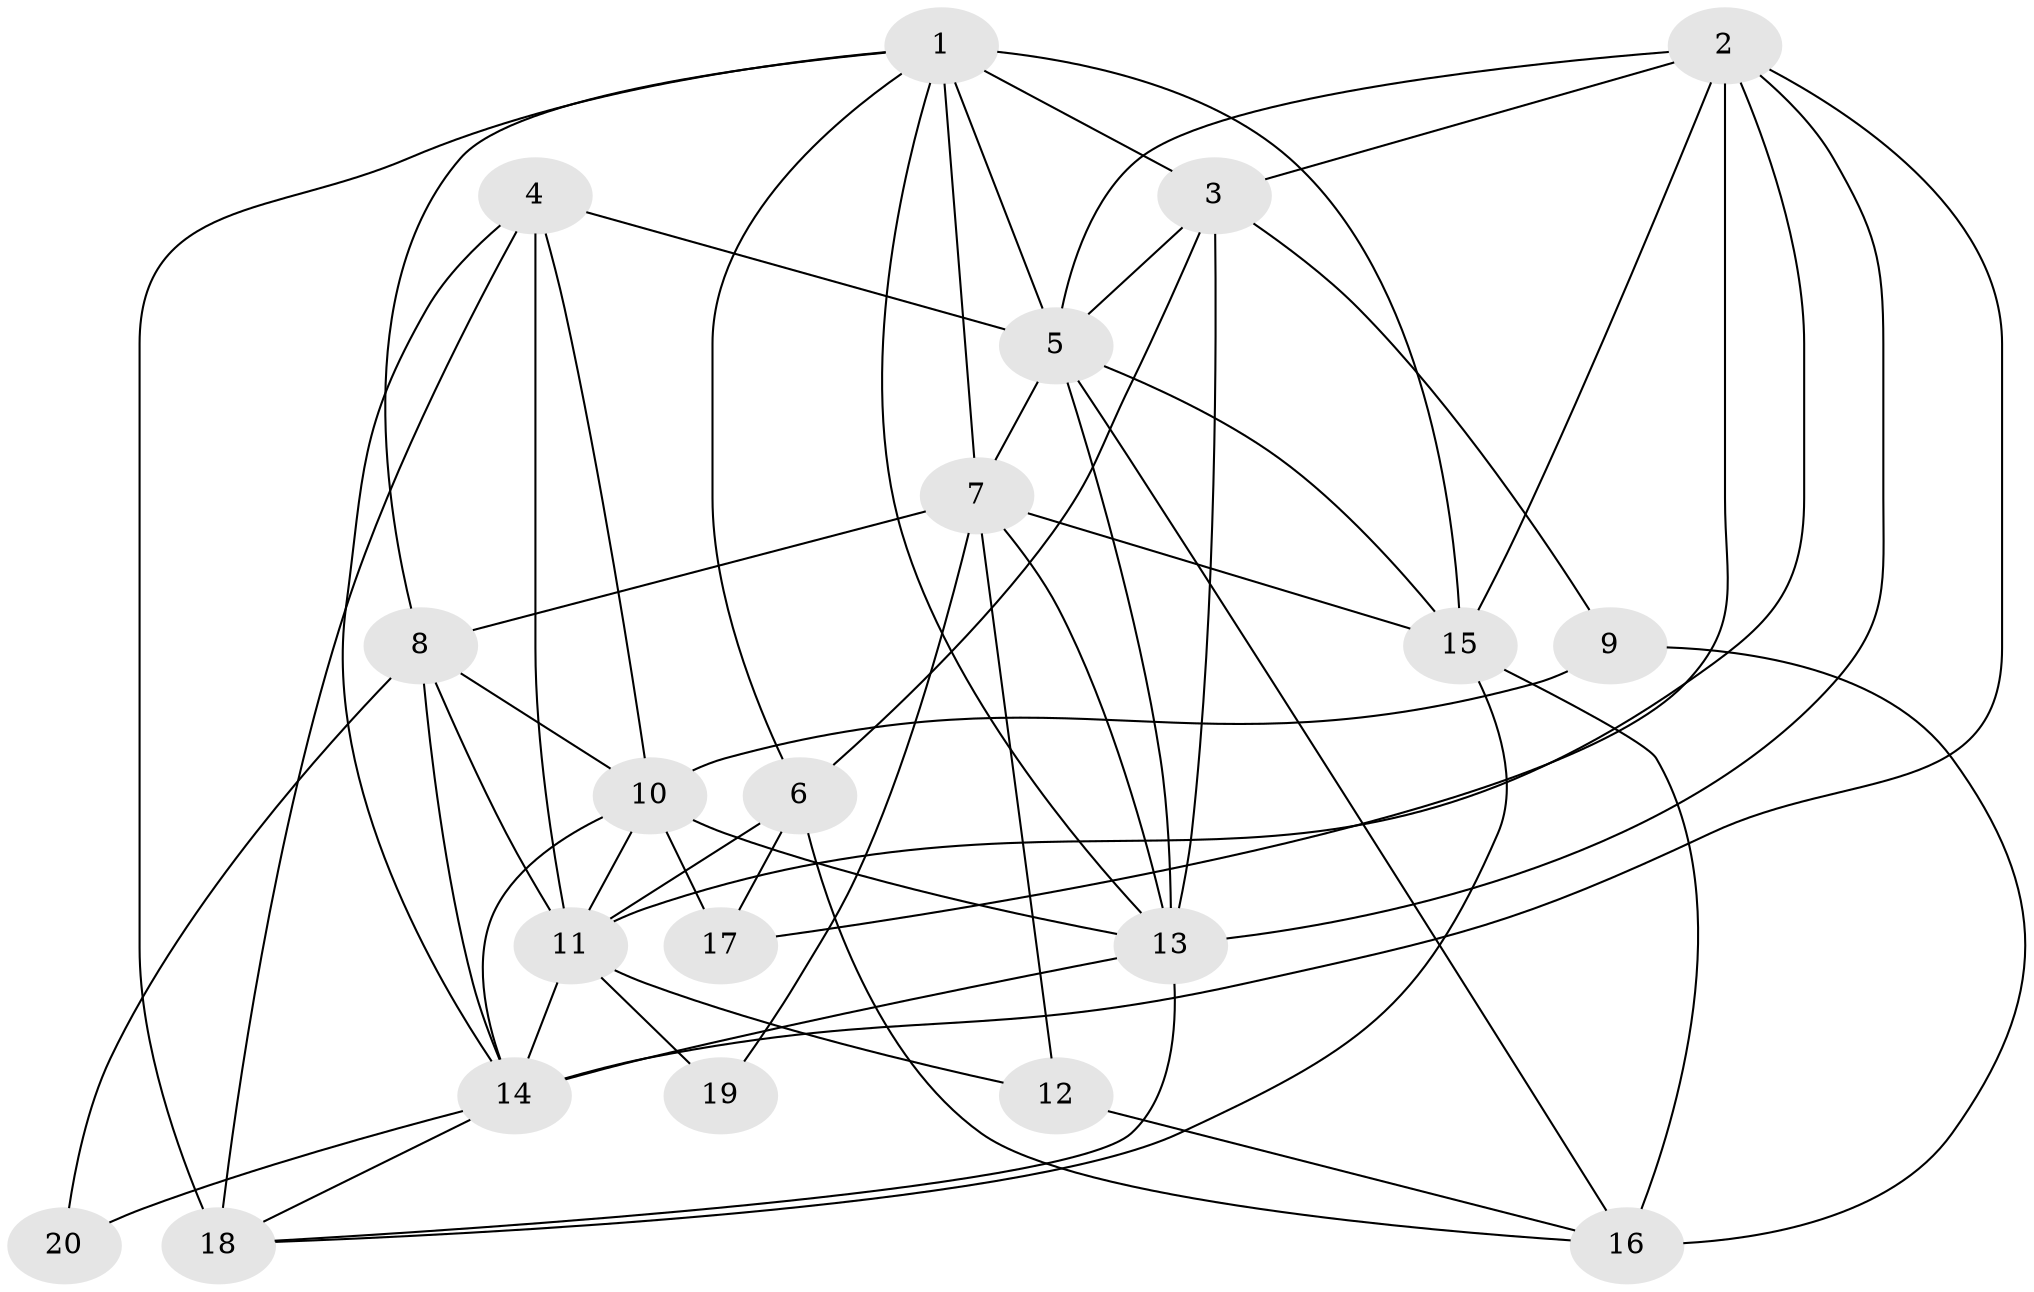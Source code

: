 // original degree distribution, {6: 0.109375, 3: 0.296875, 2: 0.109375, 4: 0.25, 5: 0.203125, 7: 0.03125}
// Generated by graph-tools (version 1.1) at 2025/51/03/04/25 22:51:24]
// undirected, 20 vertices, 56 edges
graph export_dot {
  node [color=gray90,style=filled];
  1;
  2;
  3;
  4;
  5;
  6;
  7;
  8;
  9;
  10;
  11;
  12;
  13;
  14;
  15;
  16;
  17;
  18;
  19;
  20;
  1 -- 3 [weight=4.0];
  1 -- 5 [weight=1.0];
  1 -- 6 [weight=2.0];
  1 -- 7 [weight=3.0];
  1 -- 8 [weight=2.0];
  1 -- 13 [weight=3.0];
  1 -- 15 [weight=3.0];
  1 -- 18 [weight=2.0];
  2 -- 3 [weight=1.0];
  2 -- 5 [weight=1.0];
  2 -- 11 [weight=1.0];
  2 -- 13 [weight=2.0];
  2 -- 14 [weight=1.0];
  2 -- 15 [weight=1.0];
  2 -- 17 [weight=2.0];
  3 -- 5 [weight=1.0];
  3 -- 6 [weight=1.0];
  3 -- 9 [weight=1.0];
  3 -- 13 [weight=1.0];
  4 -- 5 [weight=1.0];
  4 -- 10 [weight=2.0];
  4 -- 11 [weight=1.0];
  4 -- 14 [weight=1.0];
  4 -- 18 [weight=2.0];
  5 -- 7 [weight=2.0];
  5 -- 13 [weight=1.0];
  5 -- 15 [weight=1.0];
  5 -- 16 [weight=1.0];
  6 -- 11 [weight=3.0];
  6 -- 16 [weight=1.0];
  6 -- 17 [weight=1.0];
  7 -- 8 [weight=1.0];
  7 -- 12 [weight=1.0];
  7 -- 13 [weight=1.0];
  7 -- 15 [weight=1.0];
  7 -- 19 [weight=2.0];
  8 -- 10 [weight=1.0];
  8 -- 11 [weight=2.0];
  8 -- 14 [weight=1.0];
  8 -- 20 [weight=1.0];
  9 -- 10 [weight=5.0];
  9 -- 16 [weight=1.0];
  10 -- 11 [weight=1.0];
  10 -- 13 [weight=1.0];
  10 -- 14 [weight=1.0];
  10 -- 17 [weight=2.0];
  11 -- 12 [weight=1.0];
  11 -- 14 [weight=2.0];
  11 -- 19 [weight=1.0];
  12 -- 16 [weight=1.0];
  13 -- 14 [weight=2.0];
  13 -- 18 [weight=1.0];
  14 -- 18 [weight=1.0];
  14 -- 20 [weight=1.0];
  15 -- 16 [weight=1.0];
  15 -- 18 [weight=1.0];
}
